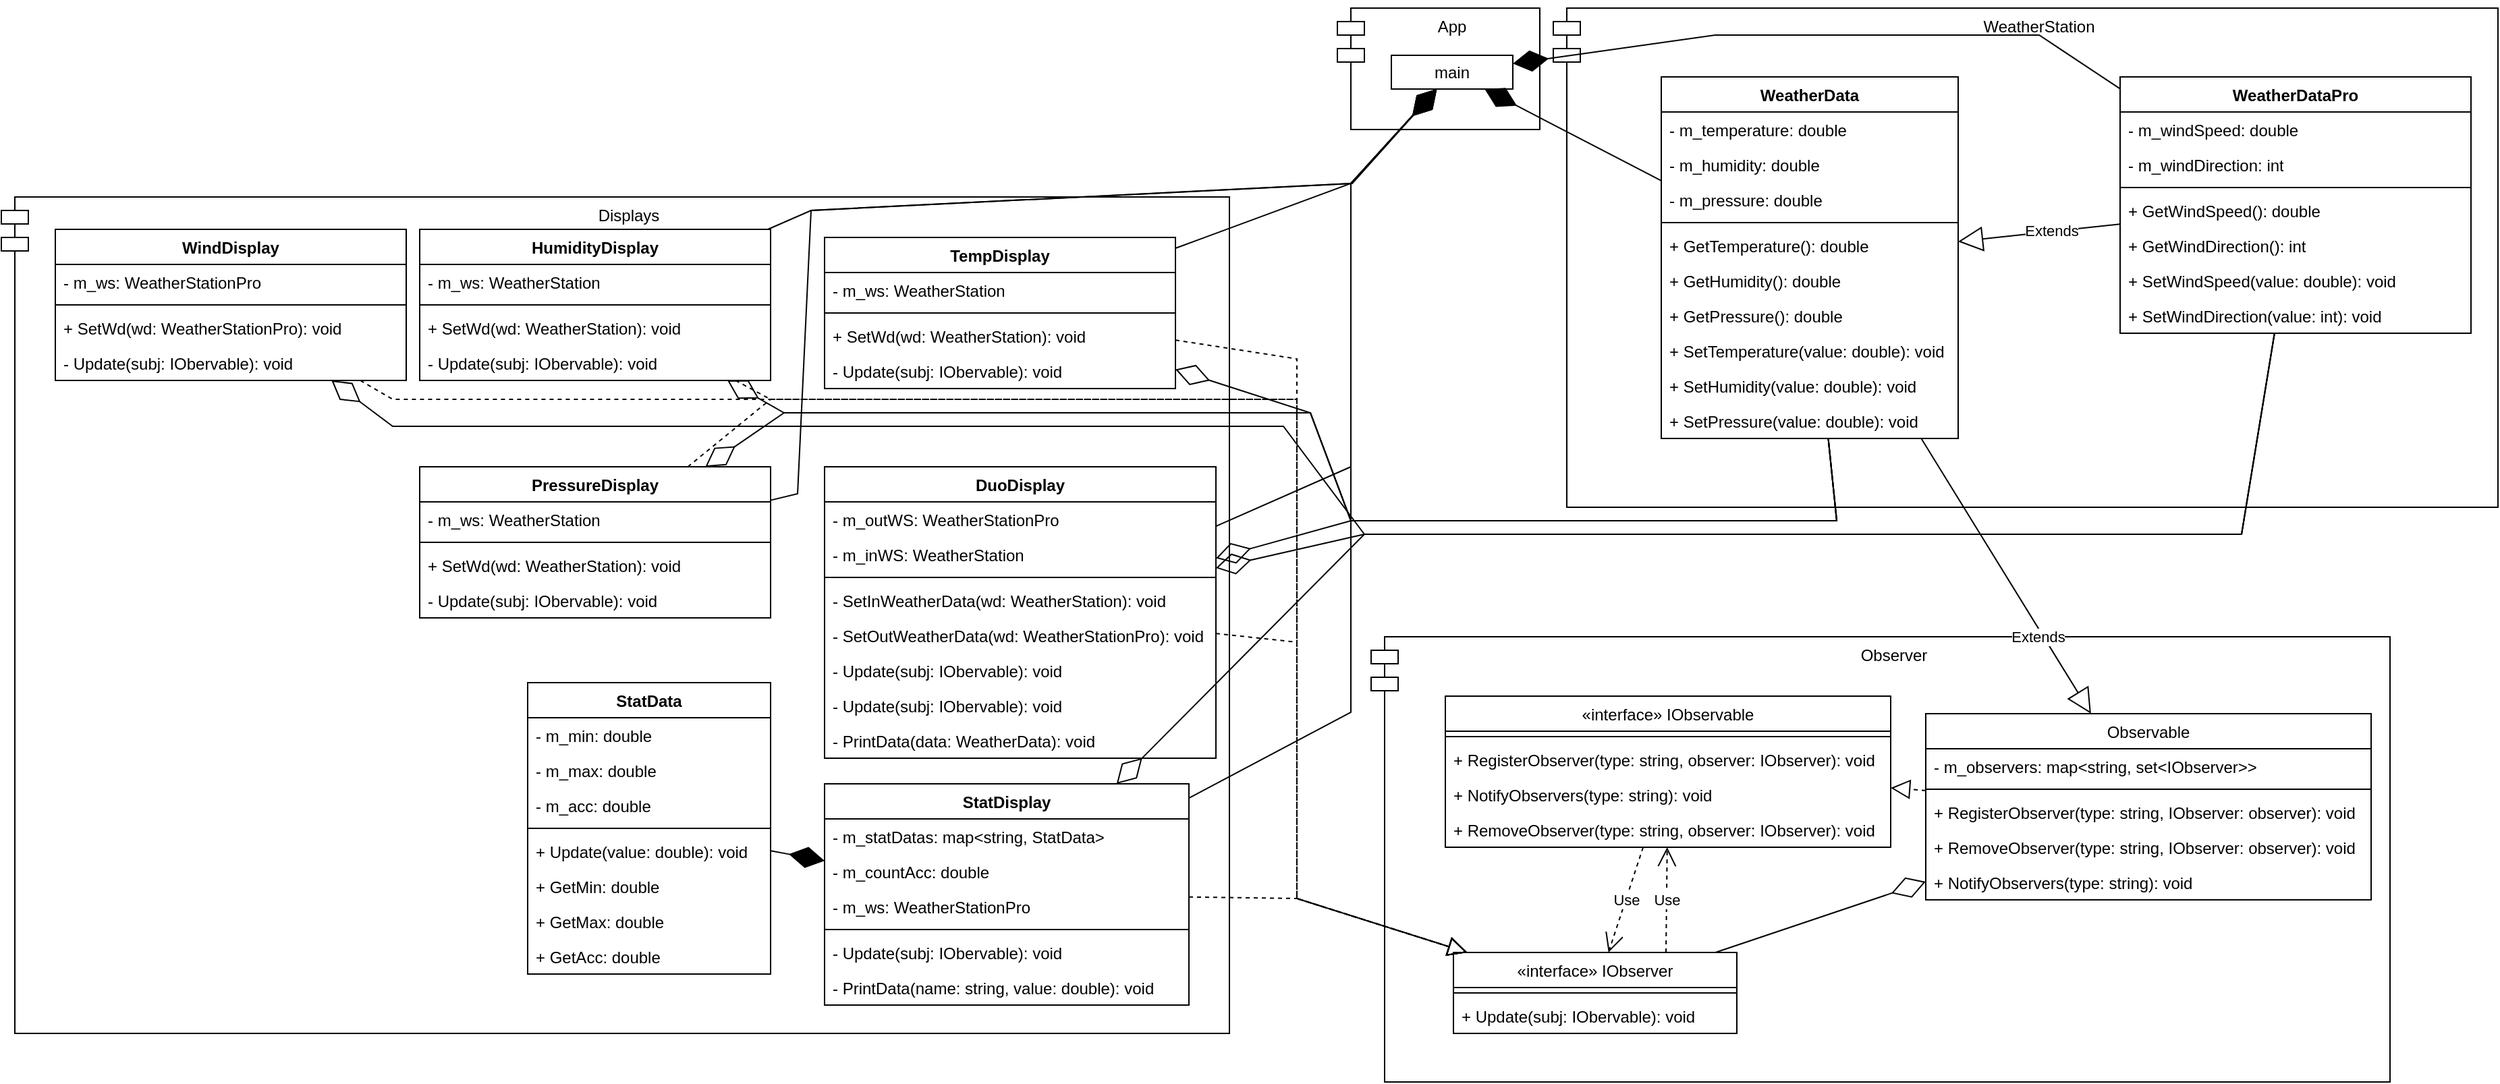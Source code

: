 <mxfile version="24.7.17">
  <diagram name="Страница — 1" id="4deNuANHQ5EADNNbdOS4">
    <mxGraphModel dx="2663" dy="539" grid="1" gridSize="10" guides="1" tooltips="1" connect="1" arrows="1" fold="1" page="1" pageScale="1" pageWidth="827" pageHeight="1169" math="0" shadow="0">
      <root>
        <mxCell id="0" />
        <mxCell id="1" parent="0" />
        <mxCell id="X9zF3I0g8b5chQOHOK3T-1" value="App" style="shape=module;align=left;spacingLeft=20;align=center;verticalAlign=top;whiteSpace=wrap;html=1;" parent="1" vertex="1">
          <mxGeometry x="30" y="10" width="150" height="90" as="geometry" />
        </mxCell>
        <mxCell id="X9zF3I0g8b5chQOHOK3T-2" value="main" style="html=1;whiteSpace=wrap;" parent="1" vertex="1">
          <mxGeometry x="70" y="45" width="90" height="25" as="geometry" />
        </mxCell>
        <mxCell id="X9zF3I0g8b5chQOHOK3T-3" value="WeatherStation" style="shape=module;align=left;spacingLeft=20;align=center;verticalAlign=top;whiteSpace=wrap;html=1;" parent="1" vertex="1">
          <mxGeometry x="190" y="10" width="700" height="370" as="geometry" />
        </mxCell>
        <mxCell id="X9zF3I0g8b5chQOHOK3T-8" value="WeatherData" style="swimlane;fontStyle=1;align=center;verticalAlign=top;childLayout=stackLayout;horizontal=1;startSize=26;horizontalStack=0;resizeParent=1;resizeParentMax=0;resizeLast=0;collapsible=1;marginBottom=0;whiteSpace=wrap;html=1;" parent="1" vertex="1">
          <mxGeometry x="270" y="61" width="220" height="268" as="geometry" />
        </mxCell>
        <mxCell id="X9zF3I0g8b5chQOHOK3T-11" value="- m_temperature: double" style="text;strokeColor=none;fillColor=none;align=left;verticalAlign=top;spacingLeft=4;spacingRight=4;overflow=hidden;rotatable=0;points=[[0,0.5],[1,0.5]];portConstraint=eastwest;whiteSpace=wrap;html=1;" parent="X9zF3I0g8b5chQOHOK3T-8" vertex="1">
          <mxGeometry y="26" width="220" height="26" as="geometry" />
        </mxCell>
        <mxCell id="X9zF3I0g8b5chQOHOK3T-18" value="- m_humidity: double" style="text;strokeColor=none;fillColor=none;align=left;verticalAlign=top;spacingLeft=4;spacingRight=4;overflow=hidden;rotatable=0;points=[[0,0.5],[1,0.5]];portConstraint=eastwest;whiteSpace=wrap;html=1;" parent="X9zF3I0g8b5chQOHOK3T-8" vertex="1">
          <mxGeometry y="52" width="220" height="26" as="geometry" />
        </mxCell>
        <mxCell id="X9zF3I0g8b5chQOHOK3T-17" value="- m_pressure: double" style="text;strokeColor=none;fillColor=none;align=left;verticalAlign=top;spacingLeft=4;spacingRight=4;overflow=hidden;rotatable=0;points=[[0,0.5],[1,0.5]];portConstraint=eastwest;whiteSpace=wrap;html=1;" parent="X9zF3I0g8b5chQOHOK3T-8" vertex="1">
          <mxGeometry y="78" width="220" height="26" as="geometry" />
        </mxCell>
        <mxCell id="X9zF3I0g8b5chQOHOK3T-10" value="" style="line;strokeWidth=1;fillColor=none;align=left;verticalAlign=middle;spacingTop=-1;spacingLeft=3;spacingRight=3;rotatable=0;labelPosition=right;points=[];portConstraint=eastwest;strokeColor=inherit;" parent="X9zF3I0g8b5chQOHOK3T-8" vertex="1">
          <mxGeometry y="104" width="220" height="8" as="geometry" />
        </mxCell>
        <mxCell id="X9zF3I0g8b5chQOHOK3T-9" value="+ GetTemperature(): double" style="text;strokeColor=none;fillColor=none;align=left;verticalAlign=top;spacingLeft=4;spacingRight=4;overflow=hidden;rotatable=0;points=[[0,0.5],[1,0.5]];portConstraint=eastwest;whiteSpace=wrap;html=1;" parent="X9zF3I0g8b5chQOHOK3T-8" vertex="1">
          <mxGeometry y="112" width="220" height="26" as="geometry" />
        </mxCell>
        <mxCell id="X9zF3I0g8b5chQOHOK3T-12" value="+ GetHumidity(): double" style="text;strokeColor=none;fillColor=none;align=left;verticalAlign=top;spacingLeft=4;spacingRight=4;overflow=hidden;rotatable=0;points=[[0,0.5],[1,0.5]];portConstraint=eastwest;whiteSpace=wrap;html=1;" parent="X9zF3I0g8b5chQOHOK3T-8" vertex="1">
          <mxGeometry y="138" width="220" height="26" as="geometry" />
        </mxCell>
        <mxCell id="X9zF3I0g8b5chQOHOK3T-13" value="+ GetPressure(): double" style="text;strokeColor=none;fillColor=none;align=left;verticalAlign=top;spacingLeft=4;spacingRight=4;overflow=hidden;rotatable=0;points=[[0,0.5],[1,0.5]];portConstraint=eastwest;whiteSpace=wrap;html=1;" parent="X9zF3I0g8b5chQOHOK3T-8" vertex="1">
          <mxGeometry y="164" width="220" height="26" as="geometry" />
        </mxCell>
        <mxCell id="GiaRyGLhwe0pv0dSH9QE-2" value="+ SetTemperature(value: double): void" style="text;strokeColor=none;fillColor=none;align=left;verticalAlign=top;spacingLeft=4;spacingRight=4;overflow=hidden;rotatable=0;points=[[0,0.5],[1,0.5]];portConstraint=eastwest;whiteSpace=wrap;html=1;" vertex="1" parent="X9zF3I0g8b5chQOHOK3T-8">
          <mxGeometry y="190" width="220" height="26" as="geometry" />
        </mxCell>
        <mxCell id="GiaRyGLhwe0pv0dSH9QE-3" value="+ SetHumidity(value: double): void" style="text;strokeColor=none;fillColor=none;align=left;verticalAlign=top;spacingLeft=4;spacingRight=4;overflow=hidden;rotatable=0;points=[[0,0.5],[1,0.5]];portConstraint=eastwest;whiteSpace=wrap;html=1;" vertex="1" parent="X9zF3I0g8b5chQOHOK3T-8">
          <mxGeometry y="216" width="220" height="26" as="geometry" />
        </mxCell>
        <mxCell id="GiaRyGLhwe0pv0dSH9QE-1" value="+ SetPressure(value: double): void" style="text;strokeColor=none;fillColor=none;align=left;verticalAlign=top;spacingLeft=4;spacingRight=4;overflow=hidden;rotatable=0;points=[[0,0.5],[1,0.5]];portConstraint=eastwest;whiteSpace=wrap;html=1;" vertex="1" parent="X9zF3I0g8b5chQOHOK3T-8">
          <mxGeometry y="242" width="220" height="26" as="geometry" />
        </mxCell>
        <mxCell id="X9zF3I0g8b5chQOHOK3T-22" value="Observer" style="shape=module;align=left;spacingLeft=20;align=center;verticalAlign=top;whiteSpace=wrap;html=1;" parent="1" vertex="1">
          <mxGeometry x="55" y="476" width="755" height="330" as="geometry" />
        </mxCell>
        <mxCell id="X9zF3I0g8b5chQOHOK3T-24" value="&lt;span style=&quot;font-weight: 400;&quot;&gt;«interface» IObserver&lt;/span&gt;" style="swimlane;fontStyle=1;align=center;verticalAlign=top;childLayout=stackLayout;horizontal=1;startSize=26;horizontalStack=0;resizeParent=1;resizeParentMax=0;resizeLast=0;collapsible=1;marginBottom=0;whiteSpace=wrap;html=1;" parent="1" vertex="1">
          <mxGeometry x="116" y="710" width="210" height="60" as="geometry" />
        </mxCell>
        <mxCell id="X9zF3I0g8b5chQOHOK3T-26" value="" style="line;strokeWidth=1;fillColor=none;align=left;verticalAlign=middle;spacingTop=-1;spacingLeft=3;spacingRight=3;rotatable=0;labelPosition=right;points=[];portConstraint=eastwest;strokeColor=inherit;" parent="X9zF3I0g8b5chQOHOK3T-24" vertex="1">
          <mxGeometry y="26" width="210" height="8" as="geometry" />
        </mxCell>
        <mxCell id="X9zF3I0g8b5chQOHOK3T-27" value="+ Update(subj: IObervable): void" style="text;strokeColor=none;fillColor=none;align=left;verticalAlign=top;spacingLeft=4;spacingRight=4;overflow=hidden;rotatable=0;points=[[0,0.5],[1,0.5]];portConstraint=eastwest;whiteSpace=wrap;html=1;" parent="X9zF3I0g8b5chQOHOK3T-24" vertex="1">
          <mxGeometry y="34" width="210" height="26" as="geometry" />
        </mxCell>
        <mxCell id="X9zF3I0g8b5chQOHOK3T-30" value="&lt;span style=&quot;font-weight: 400;&quot;&gt;«interface» IObservable&lt;/span&gt;" style="swimlane;fontStyle=1;align=center;verticalAlign=top;childLayout=stackLayout;horizontal=1;startSize=26;horizontalStack=0;resizeParent=1;resizeParentMax=0;resizeLast=0;collapsible=1;marginBottom=0;whiteSpace=wrap;html=1;" parent="1" vertex="1">
          <mxGeometry x="110" y="520" width="330" height="112" as="geometry" />
        </mxCell>
        <mxCell id="X9zF3I0g8b5chQOHOK3T-31" value="" style="line;strokeWidth=1;fillColor=none;align=left;verticalAlign=middle;spacingTop=-1;spacingLeft=3;spacingRight=3;rotatable=0;labelPosition=right;points=[];portConstraint=eastwest;strokeColor=inherit;" parent="X9zF3I0g8b5chQOHOK3T-30" vertex="1">
          <mxGeometry y="26" width="330" height="8" as="geometry" />
        </mxCell>
        <mxCell id="X9zF3I0g8b5chQOHOK3T-32" value="+ RegisterObserver(type: string, observer: IObserver): void" style="text;strokeColor=none;fillColor=none;align=left;verticalAlign=top;spacingLeft=4;spacingRight=4;overflow=hidden;rotatable=0;points=[[0,0.5],[1,0.5]];portConstraint=eastwest;whiteSpace=wrap;html=1;" parent="X9zF3I0g8b5chQOHOK3T-30" vertex="1">
          <mxGeometry y="34" width="330" height="26" as="geometry" />
        </mxCell>
        <mxCell id="X9zF3I0g8b5chQOHOK3T-34" value="+ NotifyObservers(type: string): void" style="text;strokeColor=none;fillColor=none;align=left;verticalAlign=top;spacingLeft=4;spacingRight=4;overflow=hidden;rotatable=0;points=[[0,0.5],[1,0.5]];portConstraint=eastwest;whiteSpace=wrap;html=1;" parent="X9zF3I0g8b5chQOHOK3T-30" vertex="1">
          <mxGeometry y="60" width="330" height="26" as="geometry" />
        </mxCell>
        <mxCell id="X9zF3I0g8b5chQOHOK3T-33" value="+ RemoveObserver(type: string, observer: IObserver): void" style="text;strokeColor=none;fillColor=none;align=left;verticalAlign=top;spacingLeft=4;spacingRight=4;overflow=hidden;rotatable=0;points=[[0,0.5],[1,0.5]];portConstraint=eastwest;whiteSpace=wrap;html=1;" parent="X9zF3I0g8b5chQOHOK3T-30" vertex="1">
          <mxGeometry y="86" width="330" height="26" as="geometry" />
        </mxCell>
        <mxCell id="X9zF3I0g8b5chQOHOK3T-35" value="Use" style="endArrow=open;endSize=12;dashed=1;html=1;rounded=0;" parent="1" source="X9zF3I0g8b5chQOHOK3T-30" target="X9zF3I0g8b5chQOHOK3T-24" edge="1">
          <mxGeometry width="160" relative="1" as="geometry">
            <mxPoint x="270" y="600" as="sourcePoint" />
            <mxPoint x="430" y="600" as="targetPoint" />
          </mxGeometry>
        </mxCell>
        <mxCell id="X9zF3I0g8b5chQOHOK3T-36" value="&lt;span style=&quot;font-weight: normal;&quot;&gt;Observable&lt;/span&gt;" style="swimlane;fontStyle=1;align=center;verticalAlign=top;childLayout=stackLayout;horizontal=1;startSize=26;horizontalStack=0;resizeParent=1;resizeParentMax=0;resizeLast=0;collapsible=1;marginBottom=0;whiteSpace=wrap;html=1;" parent="1" vertex="1">
          <mxGeometry x="466" y="533" width="330" height="138" as="geometry" />
        </mxCell>
        <mxCell id="X9zF3I0g8b5chQOHOK3T-37" value="- m_observers: map&amp;lt;string, set&amp;lt;IObserver&amp;gt;&amp;gt;" style="text;strokeColor=none;fillColor=none;align=left;verticalAlign=top;spacingLeft=4;spacingRight=4;overflow=hidden;rotatable=0;points=[[0,0.5],[1,0.5]];portConstraint=eastwest;whiteSpace=wrap;html=1;" parent="X9zF3I0g8b5chQOHOK3T-36" vertex="1">
          <mxGeometry y="26" width="330" height="26" as="geometry" />
        </mxCell>
        <mxCell id="X9zF3I0g8b5chQOHOK3T-38" value="" style="line;strokeWidth=1;fillColor=none;align=left;verticalAlign=middle;spacingTop=-1;spacingLeft=3;spacingRight=3;rotatable=0;labelPosition=right;points=[];portConstraint=eastwest;strokeColor=inherit;" parent="X9zF3I0g8b5chQOHOK3T-36" vertex="1">
          <mxGeometry y="52" width="330" height="8" as="geometry" />
        </mxCell>
        <mxCell id="X9zF3I0g8b5chQOHOK3T-46" value="+ RegisterObserver(type: string,&amp;nbsp;IObserver: observer): void" style="text;strokeColor=none;fillColor=none;align=left;verticalAlign=top;spacingLeft=4;spacingRight=4;overflow=hidden;rotatable=0;points=[[0,0.5],[1,0.5]];portConstraint=eastwest;whiteSpace=wrap;html=1;" parent="X9zF3I0g8b5chQOHOK3T-36" vertex="1">
          <mxGeometry y="60" width="330" height="26" as="geometry" />
        </mxCell>
        <mxCell id="X9zF3I0g8b5chQOHOK3T-48" value="+ RemoveObserver(type: string,&amp;nbsp;IObserver: observer): void" style="text;strokeColor=none;fillColor=none;align=left;verticalAlign=top;spacingLeft=4;spacingRight=4;overflow=hidden;rotatable=0;points=[[0,0.5],[1,0.5]];portConstraint=eastwest;whiteSpace=wrap;html=1;" parent="X9zF3I0g8b5chQOHOK3T-36" vertex="1">
          <mxGeometry y="86" width="330" height="26" as="geometry" />
        </mxCell>
        <mxCell id="X9zF3I0g8b5chQOHOK3T-47" value="+ NotifyObservers(type: string): void" style="text;strokeColor=none;fillColor=none;align=left;verticalAlign=top;spacingLeft=4;spacingRight=4;overflow=hidden;rotatable=0;points=[[0,0.5],[1,0.5]];portConstraint=eastwest;whiteSpace=wrap;html=1;" parent="X9zF3I0g8b5chQOHOK3T-36" vertex="1">
          <mxGeometry y="112" width="330" height="26" as="geometry" />
        </mxCell>
        <mxCell id="X9zF3I0g8b5chQOHOK3T-40" value="" style="endArrow=block;dashed=1;endFill=0;endSize=12;html=1;rounded=0;" parent="1" source="X9zF3I0g8b5chQOHOK3T-36" target="X9zF3I0g8b5chQOHOK3T-30" edge="1">
          <mxGeometry width="160" relative="1" as="geometry">
            <mxPoint x="360" y="570" as="sourcePoint" />
            <mxPoint x="520" y="570" as="targetPoint" />
          </mxGeometry>
        </mxCell>
        <mxCell id="X9zF3I0g8b5chQOHOK3T-41" value="" style="endArrow=diamondThin;endFill=0;endSize=24;html=1;rounded=0;" parent="1" source="X9zF3I0g8b5chQOHOK3T-24" target="X9zF3I0g8b5chQOHOK3T-36" edge="1">
          <mxGeometry width="160" relative="1" as="geometry">
            <mxPoint x="300" y="580" as="sourcePoint" />
            <mxPoint x="460" y="580" as="targetPoint" />
          </mxGeometry>
        </mxCell>
        <mxCell id="X9zF3I0g8b5chQOHOK3T-50" value="Extends" style="endArrow=block;endSize=16;endFill=0;html=1;rounded=0;" parent="1" source="X9zF3I0g8b5chQOHOK3T-8" target="X9zF3I0g8b5chQOHOK3T-36" edge="1">
          <mxGeometry x="0.424" y="-4" width="160" relative="1" as="geometry">
            <mxPoint x="450" y="380" as="sourcePoint" />
            <mxPoint x="610" y="380" as="targetPoint" />
            <mxPoint as="offset" />
          </mxGeometry>
        </mxCell>
        <mxCell id="X9zF3I0g8b5chQOHOK3T-51" value="" style="endArrow=diamondThin;endFill=1;endSize=24;html=1;rounded=0;" parent="1" source="X9zF3I0g8b5chQOHOK3T-8" target="X9zF3I0g8b5chQOHOK3T-2" edge="1">
          <mxGeometry width="160" relative="1" as="geometry">
            <mxPoint x="330" y="260" as="sourcePoint" />
            <mxPoint x="490" y="260" as="targetPoint" />
            <Array as="points" />
          </mxGeometry>
        </mxCell>
        <mxCell id="X9zF3I0g8b5chQOHOK3T-52" value="Displays" style="shape=module;align=left;spacingLeft=20;align=center;verticalAlign=top;whiteSpace=wrap;html=1;" parent="1" vertex="1">
          <mxGeometry x="-960" y="150" width="910" height="620" as="geometry" />
        </mxCell>
        <mxCell id="jy5OdVflBe2gnvI7Ln2x-2" value="DuoDisplay" style="swimlane;fontStyle=1;align=center;verticalAlign=top;childLayout=stackLayout;horizontal=1;startSize=26;horizontalStack=0;resizeParent=1;resizeParentMax=0;resizeLast=0;collapsible=1;marginBottom=0;whiteSpace=wrap;html=1;" parent="1" vertex="1">
          <mxGeometry x="-350" y="350" width="290" height="216" as="geometry" />
        </mxCell>
        <mxCell id="jy5OdVflBe2gnvI7Ln2x-3" value="- m_outWS: WeatherStationPro" style="text;strokeColor=none;fillColor=none;align=left;verticalAlign=top;spacingLeft=4;spacingRight=4;overflow=hidden;rotatable=0;points=[[0,0.5],[1,0.5]];portConstraint=eastwest;whiteSpace=wrap;html=1;" parent="jy5OdVflBe2gnvI7Ln2x-2" vertex="1">
          <mxGeometry y="26" width="290" height="26" as="geometry" />
        </mxCell>
        <mxCell id="jy5OdVflBe2gnvI7Ln2x-7" value="- m_inWS: WeatherStation" style="text;strokeColor=none;fillColor=none;align=left;verticalAlign=top;spacingLeft=4;spacingRight=4;overflow=hidden;rotatable=0;points=[[0,0.5],[1,0.5]];portConstraint=eastwest;whiteSpace=wrap;html=1;" parent="jy5OdVflBe2gnvI7Ln2x-2" vertex="1">
          <mxGeometry y="52" width="290" height="26" as="geometry" />
        </mxCell>
        <mxCell id="jy5OdVflBe2gnvI7Ln2x-4" value="" style="line;strokeWidth=1;fillColor=none;align=left;verticalAlign=middle;spacingTop=-1;spacingLeft=3;spacingRight=3;rotatable=0;labelPosition=right;points=[];portConstraint=eastwest;strokeColor=inherit;" parent="jy5OdVflBe2gnvI7Ln2x-2" vertex="1">
          <mxGeometry y="78" width="290" height="8" as="geometry" />
        </mxCell>
        <mxCell id="GiaRyGLhwe0pv0dSH9QE-6" value="- SetInWeatherData(wd: WeatherStation): void" style="text;strokeColor=none;fillColor=none;align=left;verticalAlign=top;spacingLeft=4;spacingRight=4;overflow=hidden;rotatable=0;points=[[0,0.5],[1,0.5]];portConstraint=eastwest;whiteSpace=wrap;html=1;" vertex="1" parent="jy5OdVflBe2gnvI7Ln2x-2">
          <mxGeometry y="86" width="290" height="26" as="geometry" />
        </mxCell>
        <mxCell id="GiaRyGLhwe0pv0dSH9QE-8" value="- SetOutWeatherData(wd: WeatherStationPro): void" style="text;strokeColor=none;fillColor=none;align=left;verticalAlign=top;spacingLeft=4;spacingRight=4;overflow=hidden;rotatable=0;points=[[0,0.5],[1,0.5]];portConstraint=eastwest;whiteSpace=wrap;html=1;" vertex="1" parent="jy5OdVflBe2gnvI7Ln2x-2">
          <mxGeometry y="112" width="290" height="26" as="geometry" />
        </mxCell>
        <mxCell id="GiaRyGLhwe0pv0dSH9QE-7" value="- Update(subj: IObervable): void" style="text;strokeColor=none;fillColor=none;align=left;verticalAlign=top;spacingLeft=4;spacingRight=4;overflow=hidden;rotatable=0;points=[[0,0.5],[1,0.5]];portConstraint=eastwest;whiteSpace=wrap;html=1;" vertex="1" parent="jy5OdVflBe2gnvI7Ln2x-2">
          <mxGeometry y="138" width="290" height="26" as="geometry" />
        </mxCell>
        <mxCell id="jy5OdVflBe2gnvI7Ln2x-5" value="- Update(subj: IObervable): void" style="text;strokeColor=none;fillColor=none;align=left;verticalAlign=top;spacingLeft=4;spacingRight=4;overflow=hidden;rotatable=0;points=[[0,0.5],[1,0.5]];portConstraint=eastwest;whiteSpace=wrap;html=1;" parent="jy5OdVflBe2gnvI7Ln2x-2" vertex="1">
          <mxGeometry y="164" width="290" height="26" as="geometry" />
        </mxCell>
        <mxCell id="jy5OdVflBe2gnvI7Ln2x-11" value="- PrintData(data: WeatherData): void" style="text;strokeColor=none;fillColor=none;align=left;verticalAlign=top;spacingLeft=4;spacingRight=4;overflow=hidden;rotatable=0;points=[[0,0.5],[1,0.5]];portConstraint=eastwest;whiteSpace=wrap;html=1;" parent="jy5OdVflBe2gnvI7Ln2x-2" vertex="1">
          <mxGeometry y="190" width="290" height="26" as="geometry" />
        </mxCell>
        <mxCell id="jy5OdVflBe2gnvI7Ln2x-6" value="" style="endArrow=block;dashed=1;endFill=0;endSize=12;html=1;rounded=0;" parent="1" source="jy5OdVflBe2gnvI7Ln2x-2" target="X9zF3I0g8b5chQOHOK3T-24" edge="1">
          <mxGeometry width="160" relative="1" as="geometry">
            <mxPoint x="-10" y="530" as="sourcePoint" />
            <mxPoint x="150" y="530" as="targetPoint" />
            <Array as="points">
              <mxPoint y="480" />
              <mxPoint y="670" />
            </Array>
          </mxGeometry>
        </mxCell>
        <mxCell id="jy5OdVflBe2gnvI7Ln2x-8" value="" style="endArrow=diamondThin;endFill=0;endSize=24;html=1;rounded=0;" parent="1" source="X9zF3I0g8b5chQOHOK3T-8" target="jy5OdVflBe2gnvI7Ln2x-2" edge="1">
          <mxGeometry width="160" relative="1" as="geometry">
            <mxPoint x="130" y="340" as="sourcePoint" />
            <mxPoint x="290" y="340" as="targetPoint" />
            <Array as="points">
              <mxPoint x="400" y="390" />
              <mxPoint x="40" y="390" />
            </Array>
          </mxGeometry>
        </mxCell>
        <mxCell id="jy5OdVflBe2gnvI7Ln2x-10" value="" style="endArrow=diamondThin;endFill=1;endSize=24;html=1;rounded=0;" parent="1" source="jy5OdVflBe2gnvI7Ln2x-2" target="X9zF3I0g8b5chQOHOK3T-2" edge="1">
          <mxGeometry width="160" relative="1" as="geometry">
            <mxPoint x="200" y="270" as="sourcePoint" />
            <mxPoint x="360" y="270" as="targetPoint" />
            <Array as="points">
              <mxPoint x="40" y="350" />
              <mxPoint x="40" y="140" />
            </Array>
          </mxGeometry>
        </mxCell>
        <mxCell id="sj0c-3lDdfk8E5ISv7-K-1" value="Use" style="endArrow=open;endSize=12;dashed=1;html=1;rounded=0;exitX=0.75;exitY=0;exitDx=0;exitDy=0;" parent="1" source="X9zF3I0g8b5chQOHOK3T-24" target="X9zF3I0g8b5chQOHOK3T-30" edge="1">
          <mxGeometry width="160" relative="1" as="geometry">
            <mxPoint x="320" y="510" as="sourcePoint" />
            <mxPoint x="480" y="510" as="targetPoint" />
          </mxGeometry>
        </mxCell>
        <mxCell id="QqCwkjAcs5MWriy0Zw_p-1" value="TempDisplay" style="swimlane;fontStyle=1;align=center;verticalAlign=top;childLayout=stackLayout;horizontal=1;startSize=26;horizontalStack=0;resizeParent=1;resizeParentMax=0;resizeLast=0;collapsible=1;marginBottom=0;whiteSpace=wrap;html=1;" parent="1" vertex="1">
          <mxGeometry x="-350" y="180" width="260" height="112" as="geometry" />
        </mxCell>
        <mxCell id="g-EibEhJeNvSMXJYBc18-1" value="- m_ws: WeatherStation" style="text;strokeColor=none;fillColor=none;align=left;verticalAlign=top;spacingLeft=4;spacingRight=4;overflow=hidden;rotatable=0;points=[[0,0.5],[1,0.5]];portConstraint=eastwest;whiteSpace=wrap;html=1;" parent="QqCwkjAcs5MWriy0Zw_p-1" vertex="1">
          <mxGeometry y="26" width="260" height="26" as="geometry" />
        </mxCell>
        <mxCell id="QqCwkjAcs5MWriy0Zw_p-2" value="" style="line;strokeWidth=1;fillColor=none;align=left;verticalAlign=middle;spacingTop=-1;spacingLeft=3;spacingRight=3;rotatable=0;labelPosition=right;points=[];portConstraint=eastwest;strokeColor=inherit;" parent="QqCwkjAcs5MWriy0Zw_p-1" vertex="1">
          <mxGeometry y="52" width="260" height="8" as="geometry" />
        </mxCell>
        <mxCell id="GiaRyGLhwe0pv0dSH9QE-9" value="+ SetWd(wd: WeatherStation): void" style="text;strokeColor=none;fillColor=none;align=left;verticalAlign=top;spacingLeft=4;spacingRight=4;overflow=hidden;rotatable=0;points=[[0,0.5],[1,0.5]];portConstraint=eastwest;whiteSpace=wrap;html=1;" vertex="1" parent="QqCwkjAcs5MWriy0Zw_p-1">
          <mxGeometry y="60" width="260" height="26" as="geometry" />
        </mxCell>
        <mxCell id="QqCwkjAcs5MWriy0Zw_p-3" value="- Update(subj: IObervable): void" style="text;strokeColor=none;fillColor=none;align=left;verticalAlign=top;spacingLeft=4;spacingRight=4;overflow=hidden;rotatable=0;points=[[0,0.5],[1,0.5]];portConstraint=eastwest;whiteSpace=wrap;html=1;" parent="QqCwkjAcs5MWriy0Zw_p-1" vertex="1">
          <mxGeometry y="86" width="260" height="26" as="geometry" />
        </mxCell>
        <mxCell id="QqCwkjAcs5MWriy0Zw_p-4" value="StatDisplay" style="swimlane;fontStyle=1;align=center;verticalAlign=top;childLayout=stackLayout;horizontal=1;startSize=26;horizontalStack=0;resizeParent=1;resizeParentMax=0;resizeLast=0;collapsible=1;marginBottom=0;whiteSpace=wrap;html=1;" parent="1" vertex="1">
          <mxGeometry x="-350" y="585" width="270" height="164" as="geometry" />
        </mxCell>
        <mxCell id="QqCwkjAcs5MWriy0Zw_p-7" value="- m_statDatas: map&amp;lt;string, StatData&amp;gt;" style="text;strokeColor=none;fillColor=none;align=left;verticalAlign=top;spacingLeft=4;spacingRight=4;overflow=hidden;rotatable=0;points=[[0,0.5],[1,0.5]];portConstraint=eastwest;whiteSpace=wrap;html=1;" parent="QqCwkjAcs5MWriy0Zw_p-4" vertex="1">
          <mxGeometry y="26" width="270" height="26" as="geometry" />
        </mxCell>
        <mxCell id="QqCwkjAcs5MWriy0Zw_p-14" value="- m_countAcc: double" style="text;strokeColor=none;fillColor=none;align=left;verticalAlign=top;spacingLeft=4;spacingRight=4;overflow=hidden;rotatable=0;points=[[0,0.5],[1,0.5]];portConstraint=eastwest;whiteSpace=wrap;html=1;" parent="QqCwkjAcs5MWriy0Zw_p-4" vertex="1">
          <mxGeometry y="52" width="270" height="26" as="geometry" />
        </mxCell>
        <mxCell id="g-EibEhJeNvSMXJYBc18-44" value="- m_ws: WeatherStationPro" style="text;strokeColor=none;fillColor=none;align=left;verticalAlign=top;spacingLeft=4;spacingRight=4;overflow=hidden;rotatable=0;points=[[0,0.5],[1,0.5]];portConstraint=eastwest;whiteSpace=wrap;html=1;" parent="QqCwkjAcs5MWriy0Zw_p-4" vertex="1">
          <mxGeometry y="78" width="270" height="26" as="geometry" />
        </mxCell>
        <mxCell id="QqCwkjAcs5MWriy0Zw_p-15" value="" style="line;strokeWidth=1;fillColor=none;align=left;verticalAlign=middle;spacingTop=-1;spacingLeft=3;spacingRight=3;rotatable=0;labelPosition=right;points=[];portConstraint=eastwest;strokeColor=inherit;" parent="QqCwkjAcs5MWriy0Zw_p-4" vertex="1">
          <mxGeometry y="104" width="270" height="8" as="geometry" />
        </mxCell>
        <mxCell id="g-EibEhJeNvSMXJYBc18-2" value="- Update(subj: IObervable): void" style="text;strokeColor=none;fillColor=none;align=left;verticalAlign=top;spacingLeft=4;spacingRight=4;overflow=hidden;rotatable=0;points=[[0,0.5],[1,0.5]];portConstraint=eastwest;whiteSpace=wrap;html=1;" parent="QqCwkjAcs5MWriy0Zw_p-4" vertex="1">
          <mxGeometry y="112" width="270" height="26" as="geometry" />
        </mxCell>
        <mxCell id="QqCwkjAcs5MWriy0Zw_p-18" value="- PrintData(name: string, value: double): void" style="text;strokeColor=none;fillColor=none;align=left;verticalAlign=top;spacingLeft=4;spacingRight=4;overflow=hidden;rotatable=0;points=[[0,0.5],[1,0.5]];portConstraint=eastwest;whiteSpace=wrap;html=1;" parent="QqCwkjAcs5MWriy0Zw_p-4" vertex="1">
          <mxGeometry y="138" width="270" height="26" as="geometry" />
        </mxCell>
        <mxCell id="QqCwkjAcs5MWriy0Zw_p-21" value="StatData" style="swimlane;fontStyle=1;align=center;verticalAlign=top;childLayout=stackLayout;horizontal=1;startSize=26;horizontalStack=0;resizeParent=1;resizeParentMax=0;resizeLast=0;collapsible=1;marginBottom=0;whiteSpace=wrap;html=1;" parent="1" vertex="1">
          <mxGeometry x="-570" y="510" width="180" height="216" as="geometry" />
        </mxCell>
        <mxCell id="QqCwkjAcs5MWriy0Zw_p-22" value="- m_min: double" style="text;strokeColor=none;fillColor=none;align=left;verticalAlign=top;spacingLeft=4;spacingRight=4;overflow=hidden;rotatable=0;points=[[0,0.5],[1,0.5]];portConstraint=eastwest;whiteSpace=wrap;html=1;" parent="QqCwkjAcs5MWriy0Zw_p-21" vertex="1">
          <mxGeometry y="26" width="180" height="26" as="geometry" />
        </mxCell>
        <mxCell id="QqCwkjAcs5MWriy0Zw_p-25" value="- m_max: double" style="text;strokeColor=none;fillColor=none;align=left;verticalAlign=top;spacingLeft=4;spacingRight=4;overflow=hidden;rotatable=0;points=[[0,0.5],[1,0.5]];portConstraint=eastwest;whiteSpace=wrap;html=1;" parent="QqCwkjAcs5MWriy0Zw_p-21" vertex="1">
          <mxGeometry y="52" width="180" height="26" as="geometry" />
        </mxCell>
        <mxCell id="QqCwkjAcs5MWriy0Zw_p-26" value="- m_acc: double" style="text;strokeColor=none;fillColor=none;align=left;verticalAlign=top;spacingLeft=4;spacingRight=4;overflow=hidden;rotatable=0;points=[[0,0.5],[1,0.5]];portConstraint=eastwest;whiteSpace=wrap;html=1;" parent="QqCwkjAcs5MWriy0Zw_p-21" vertex="1">
          <mxGeometry y="78" width="180" height="26" as="geometry" />
        </mxCell>
        <mxCell id="QqCwkjAcs5MWriy0Zw_p-23" value="" style="line;strokeWidth=1;fillColor=none;align=left;verticalAlign=middle;spacingTop=-1;spacingLeft=3;spacingRight=3;rotatable=0;labelPosition=right;points=[];portConstraint=eastwest;strokeColor=inherit;" parent="QqCwkjAcs5MWriy0Zw_p-21" vertex="1">
          <mxGeometry y="104" width="180" height="8" as="geometry" />
        </mxCell>
        <mxCell id="QqCwkjAcs5MWriy0Zw_p-24" value="+ Update(value: double): void" style="text;strokeColor=none;fillColor=none;align=left;verticalAlign=top;spacingLeft=4;spacingRight=4;overflow=hidden;rotatable=0;points=[[0,0.5],[1,0.5]];portConstraint=eastwest;whiteSpace=wrap;html=1;" parent="QqCwkjAcs5MWriy0Zw_p-21" vertex="1">
          <mxGeometry y="112" width="180" height="26" as="geometry" />
        </mxCell>
        <mxCell id="QqCwkjAcs5MWriy0Zw_p-27" value="+ GetMin: double" style="text;strokeColor=none;fillColor=none;align=left;verticalAlign=top;spacingLeft=4;spacingRight=4;overflow=hidden;rotatable=0;points=[[0,0.5],[1,0.5]];portConstraint=eastwest;whiteSpace=wrap;html=1;" parent="QqCwkjAcs5MWriy0Zw_p-21" vertex="1">
          <mxGeometry y="138" width="180" height="26" as="geometry" />
        </mxCell>
        <mxCell id="QqCwkjAcs5MWriy0Zw_p-28" value="+ GetMax: double" style="text;strokeColor=none;fillColor=none;align=left;verticalAlign=top;spacingLeft=4;spacingRight=4;overflow=hidden;rotatable=0;points=[[0,0.5],[1,0.5]];portConstraint=eastwest;whiteSpace=wrap;html=1;" parent="QqCwkjAcs5MWriy0Zw_p-21" vertex="1">
          <mxGeometry y="164" width="180" height="26" as="geometry" />
        </mxCell>
        <mxCell id="QqCwkjAcs5MWriy0Zw_p-29" value="+ GetAcc: double" style="text;strokeColor=none;fillColor=none;align=left;verticalAlign=top;spacingLeft=4;spacingRight=4;overflow=hidden;rotatable=0;points=[[0,0.5],[1,0.5]];portConstraint=eastwest;whiteSpace=wrap;html=1;" parent="QqCwkjAcs5MWriy0Zw_p-21" vertex="1">
          <mxGeometry y="190" width="180" height="26" as="geometry" />
        </mxCell>
        <mxCell id="QqCwkjAcs5MWriy0Zw_p-30" value="" style="endArrow=diamondThin;endFill=1;endSize=24;html=1;rounded=0;" parent="1" source="QqCwkjAcs5MWriy0Zw_p-21" target="QqCwkjAcs5MWriy0Zw_p-4" edge="1">
          <mxGeometry width="160" relative="1" as="geometry">
            <mxPoint x="-250" y="640" as="sourcePoint" />
            <mxPoint x="-90" y="640" as="targetPoint" />
          </mxGeometry>
        </mxCell>
        <mxCell id="QqCwkjAcs5MWriy0Zw_p-32" value="" style="endArrow=block;dashed=1;endFill=0;endSize=12;html=1;rounded=0;" parent="1" source="QqCwkjAcs5MWriy0Zw_p-4" target="X9zF3I0g8b5chQOHOK3T-24" edge="1">
          <mxGeometry width="160" relative="1" as="geometry">
            <mxPoint x="-78" y="508" as="sourcePoint" />
            <mxPoint x="164" y="650" as="targetPoint" />
            <Array as="points">
              <mxPoint y="670" />
            </Array>
          </mxGeometry>
        </mxCell>
        <mxCell id="QqCwkjAcs5MWriy0Zw_p-33" value="" style="endArrow=block;dashed=1;endFill=0;endSize=12;html=1;rounded=0;" parent="1" source="QqCwkjAcs5MWriy0Zw_p-1" target="X9zF3I0g8b5chQOHOK3T-24" edge="1">
          <mxGeometry width="160" relative="1" as="geometry">
            <mxPoint x="-60" y="626" as="sourcePoint" />
            <mxPoint x="110" y="659" as="targetPoint" />
            <Array as="points">
              <mxPoint y="270" />
              <mxPoint y="670" />
            </Array>
          </mxGeometry>
        </mxCell>
        <mxCell id="QqCwkjAcs5MWriy0Zw_p-35" value="" style="endArrow=diamondThin;endFill=1;endSize=24;html=1;rounded=0;" parent="1" source="QqCwkjAcs5MWriy0Zw_p-4" target="X9zF3I0g8b5chQOHOK3T-2" edge="1">
          <mxGeometry width="160" relative="1" as="geometry">
            <mxPoint x="-60" y="367" as="sourcePoint" />
            <mxPoint x="121" y="80" as="targetPoint" />
            <Array as="points">
              <mxPoint x="40" y="532" />
              <mxPoint x="40" y="140" />
            </Array>
          </mxGeometry>
        </mxCell>
        <mxCell id="QqCwkjAcs5MWriy0Zw_p-36" value="" style="endArrow=diamondThin;endFill=1;endSize=24;html=1;rounded=0;" parent="1" source="QqCwkjAcs5MWriy0Zw_p-1" target="X9zF3I0g8b5chQOHOK3T-2" edge="1">
          <mxGeometry width="160" relative="1" as="geometry">
            <mxPoint x="-50" y="377" as="sourcePoint" />
            <mxPoint x="131" y="90" as="targetPoint" />
            <Array as="points">
              <mxPoint x="40" y="140" />
            </Array>
          </mxGeometry>
        </mxCell>
        <mxCell id="QqCwkjAcs5MWriy0Zw_p-37" value="" style="endArrow=diamondThin;endFill=0;endSize=24;html=1;rounded=0;" parent="1" source="QqCwkjAcs5MWriy0Zw_p-39" target="QqCwkjAcs5MWriy0Zw_p-4" edge="1">
          <mxGeometry width="160" relative="1" as="geometry">
            <mxPoint x="570" y="346" as="sourcePoint" />
            <mxPoint x="-60" y="381" as="targetPoint" />
            <Array as="points">
              <mxPoint x="700" y="400" />
              <mxPoint x="50" y="400" />
            </Array>
          </mxGeometry>
        </mxCell>
        <mxCell id="QqCwkjAcs5MWriy0Zw_p-38" value="" style="endArrow=diamondThin;endFill=0;endSize=24;html=1;rounded=0;" parent="1" source="X9zF3I0g8b5chQOHOK3T-8" target="QqCwkjAcs5MWriy0Zw_p-1" edge="1">
          <mxGeometry width="160" relative="1" as="geometry">
            <mxPoint x="580" y="356" as="sourcePoint" />
            <mxPoint x="-50" y="391" as="targetPoint" />
            <Array as="points">
              <mxPoint x="400" y="390" />
              <mxPoint x="40" y="390" />
              <mxPoint x="10" y="310" />
            </Array>
          </mxGeometry>
        </mxCell>
        <mxCell id="QqCwkjAcs5MWriy0Zw_p-39" value="WeatherDataPro" style="swimlane;fontStyle=1;align=center;verticalAlign=top;childLayout=stackLayout;horizontal=1;startSize=26;horizontalStack=0;resizeParent=1;resizeParentMax=0;resizeLast=0;collapsible=1;marginBottom=0;whiteSpace=wrap;html=1;" parent="1" vertex="1">
          <mxGeometry x="610" y="61" width="260" height="190" as="geometry" />
        </mxCell>
        <mxCell id="QqCwkjAcs5MWriy0Zw_p-41" value="- m_windSpeed: double" style="text;strokeColor=none;fillColor=none;align=left;verticalAlign=top;spacingLeft=4;spacingRight=4;overflow=hidden;rotatable=0;points=[[0,0.5],[1,0.5]];portConstraint=eastwest;whiteSpace=wrap;html=1;" parent="QqCwkjAcs5MWriy0Zw_p-39" vertex="1">
          <mxGeometry y="26" width="260" height="26" as="geometry" />
        </mxCell>
        <mxCell id="QqCwkjAcs5MWriy0Zw_p-42" value="- m_windDirection: int" style="text;strokeColor=none;fillColor=none;align=left;verticalAlign=top;spacingLeft=4;spacingRight=4;overflow=hidden;rotatable=0;points=[[0,0.5],[1,0.5]];portConstraint=eastwest;whiteSpace=wrap;html=1;" parent="QqCwkjAcs5MWriy0Zw_p-39" vertex="1">
          <mxGeometry y="52" width="260" height="26" as="geometry" />
        </mxCell>
        <mxCell id="QqCwkjAcs5MWriy0Zw_p-43" value="" style="line;strokeWidth=1;fillColor=none;align=left;verticalAlign=middle;spacingTop=-1;spacingLeft=3;spacingRight=3;rotatable=0;labelPosition=right;points=[];portConstraint=eastwest;strokeColor=inherit;" parent="QqCwkjAcs5MWriy0Zw_p-39" vertex="1">
          <mxGeometry y="78" width="260" height="8" as="geometry" />
        </mxCell>
        <mxCell id="QqCwkjAcs5MWriy0Zw_p-45" value="+ GetWindSpeed(): double" style="text;strokeColor=none;fillColor=none;align=left;verticalAlign=top;spacingLeft=4;spacingRight=4;overflow=hidden;rotatable=0;points=[[0,0.5],[1,0.5]];portConstraint=eastwest;whiteSpace=wrap;html=1;" parent="QqCwkjAcs5MWriy0Zw_p-39" vertex="1">
          <mxGeometry y="86" width="260" height="26" as="geometry" />
        </mxCell>
        <mxCell id="QqCwkjAcs5MWriy0Zw_p-44" value="+ GetWindDirection(): int" style="text;strokeColor=none;fillColor=none;align=left;verticalAlign=top;spacingLeft=4;spacingRight=4;overflow=hidden;rotatable=0;points=[[0,0.5],[1,0.5]];portConstraint=eastwest;whiteSpace=wrap;html=1;" parent="QqCwkjAcs5MWriy0Zw_p-39" vertex="1">
          <mxGeometry y="112" width="260" height="26" as="geometry" />
        </mxCell>
        <mxCell id="GiaRyGLhwe0pv0dSH9QE-4" value="+ SetWindSpeed(value: double): void" style="text;strokeColor=none;fillColor=none;align=left;verticalAlign=top;spacingLeft=4;spacingRight=4;overflow=hidden;rotatable=0;points=[[0,0.5],[1,0.5]];portConstraint=eastwest;whiteSpace=wrap;html=1;" vertex="1" parent="QqCwkjAcs5MWriy0Zw_p-39">
          <mxGeometry y="138" width="260" height="26" as="geometry" />
        </mxCell>
        <mxCell id="GiaRyGLhwe0pv0dSH9QE-5" value="+ SetWindDirection(value: int): void" style="text;strokeColor=none;fillColor=none;align=left;verticalAlign=top;spacingLeft=4;spacingRight=4;overflow=hidden;rotatable=0;points=[[0,0.5],[1,0.5]];portConstraint=eastwest;whiteSpace=wrap;html=1;" vertex="1" parent="QqCwkjAcs5MWriy0Zw_p-39">
          <mxGeometry y="164" width="260" height="26" as="geometry" />
        </mxCell>
        <mxCell id="QqCwkjAcs5MWriy0Zw_p-50" value="Extends" style="endArrow=block;endSize=16;endFill=0;html=1;rounded=0;" parent="1" source="QqCwkjAcs5MWriy0Zw_p-39" target="X9zF3I0g8b5chQOHOK3T-8" edge="1">
          <mxGeometry x="-0.143" y="-1" width="160" relative="1" as="geometry">
            <mxPoint x="642" y="347" as="sourcePoint" />
            <mxPoint x="618" y="473" as="targetPoint" />
            <mxPoint as="offset" />
          </mxGeometry>
        </mxCell>
        <mxCell id="QqCwkjAcs5MWriy0Zw_p-51" value="" style="endArrow=diamondThin;endFill=1;endSize=24;html=1;rounded=0;" parent="1" source="QqCwkjAcs5MWriy0Zw_p-39" target="X9zF3I0g8b5chQOHOK3T-2" edge="1">
          <mxGeometry width="160" relative="1" as="geometry">
            <mxPoint x="310" y="164" as="sourcePoint" />
            <mxPoint x="149" y="80" as="targetPoint" />
            <Array as="points">
              <mxPoint x="550" y="30" />
              <mxPoint x="310" y="30" />
            </Array>
          </mxGeometry>
        </mxCell>
        <mxCell id="g-EibEhJeNvSMXJYBc18-3" value="HumidityDisplay" style="swimlane;fontStyle=1;align=center;verticalAlign=top;childLayout=stackLayout;horizontal=1;startSize=26;horizontalStack=0;resizeParent=1;resizeParentMax=0;resizeLast=0;collapsible=1;marginBottom=0;whiteSpace=wrap;html=1;" parent="1" vertex="1">
          <mxGeometry x="-650" y="174" width="260" height="112" as="geometry" />
        </mxCell>
        <mxCell id="g-EibEhJeNvSMXJYBc18-4" value="- m_ws: WeatherStation" style="text;strokeColor=none;fillColor=none;align=left;verticalAlign=top;spacingLeft=4;spacingRight=4;overflow=hidden;rotatable=0;points=[[0,0.5],[1,0.5]];portConstraint=eastwest;whiteSpace=wrap;html=1;" parent="g-EibEhJeNvSMXJYBc18-3" vertex="1">
          <mxGeometry y="26" width="260" height="26" as="geometry" />
        </mxCell>
        <mxCell id="g-EibEhJeNvSMXJYBc18-5" value="" style="line;strokeWidth=1;fillColor=none;align=left;verticalAlign=middle;spacingTop=-1;spacingLeft=3;spacingRight=3;rotatable=0;labelPosition=right;points=[];portConstraint=eastwest;strokeColor=inherit;" parent="g-EibEhJeNvSMXJYBc18-3" vertex="1">
          <mxGeometry y="52" width="260" height="8" as="geometry" />
        </mxCell>
        <mxCell id="GiaRyGLhwe0pv0dSH9QE-11" value="+ SetWd(wd: WeatherStation): void" style="text;strokeColor=none;fillColor=none;align=left;verticalAlign=top;spacingLeft=4;spacingRight=4;overflow=hidden;rotatable=0;points=[[0,0.5],[1,0.5]];portConstraint=eastwest;whiteSpace=wrap;html=1;" vertex="1" parent="g-EibEhJeNvSMXJYBc18-3">
          <mxGeometry y="60" width="260" height="26" as="geometry" />
        </mxCell>
        <mxCell id="g-EibEhJeNvSMXJYBc18-6" value="- Update(subj: IObervable): void" style="text;strokeColor=none;fillColor=none;align=left;verticalAlign=top;spacingLeft=4;spacingRight=4;overflow=hidden;rotatable=0;points=[[0,0.5],[1,0.5]];portConstraint=eastwest;whiteSpace=wrap;html=1;" parent="g-EibEhJeNvSMXJYBc18-3" vertex="1">
          <mxGeometry y="86" width="260" height="26" as="geometry" />
        </mxCell>
        <mxCell id="g-EibEhJeNvSMXJYBc18-7" value="PressureDisplay" style="swimlane;fontStyle=1;align=center;verticalAlign=top;childLayout=stackLayout;horizontal=1;startSize=26;horizontalStack=0;resizeParent=1;resizeParentMax=0;resizeLast=0;collapsible=1;marginBottom=0;whiteSpace=wrap;html=1;" parent="1" vertex="1">
          <mxGeometry x="-650" y="350" width="260" height="112" as="geometry" />
        </mxCell>
        <mxCell id="g-EibEhJeNvSMXJYBc18-8" value="- m_ws: WeatherStation" style="text;strokeColor=none;fillColor=none;align=left;verticalAlign=top;spacingLeft=4;spacingRight=4;overflow=hidden;rotatable=0;points=[[0,0.5],[1,0.5]];portConstraint=eastwest;whiteSpace=wrap;html=1;" parent="g-EibEhJeNvSMXJYBc18-7" vertex="1">
          <mxGeometry y="26" width="260" height="26" as="geometry" />
        </mxCell>
        <mxCell id="g-EibEhJeNvSMXJYBc18-9" value="" style="line;strokeWidth=1;fillColor=none;align=left;verticalAlign=middle;spacingTop=-1;spacingLeft=3;spacingRight=3;rotatable=0;labelPosition=right;points=[];portConstraint=eastwest;strokeColor=inherit;" parent="g-EibEhJeNvSMXJYBc18-7" vertex="1">
          <mxGeometry y="52" width="260" height="8" as="geometry" />
        </mxCell>
        <mxCell id="GiaRyGLhwe0pv0dSH9QE-12" value="+ SetWd(wd: WeatherStation): void" style="text;strokeColor=none;fillColor=none;align=left;verticalAlign=top;spacingLeft=4;spacingRight=4;overflow=hidden;rotatable=0;points=[[0,0.5],[1,0.5]];portConstraint=eastwest;whiteSpace=wrap;html=1;" vertex="1" parent="g-EibEhJeNvSMXJYBc18-7">
          <mxGeometry y="60" width="260" height="26" as="geometry" />
        </mxCell>
        <mxCell id="g-EibEhJeNvSMXJYBc18-10" value="- Update(subj: IObervable): void" style="text;strokeColor=none;fillColor=none;align=left;verticalAlign=top;spacingLeft=4;spacingRight=4;overflow=hidden;rotatable=0;points=[[0,0.5],[1,0.5]];portConstraint=eastwest;whiteSpace=wrap;html=1;" parent="g-EibEhJeNvSMXJYBc18-7" vertex="1">
          <mxGeometry y="86" width="260" height="26" as="geometry" />
        </mxCell>
        <mxCell id="g-EibEhJeNvSMXJYBc18-11" value="" style="endArrow=block;dashed=1;endFill=0;endSize=12;html=1;rounded=0;" parent="1" source="g-EibEhJeNvSMXJYBc18-3" target="X9zF3I0g8b5chQOHOK3T-24" edge="1">
          <mxGeometry width="160" relative="1" as="geometry">
            <mxPoint x="-30" y="300" as="sourcePoint" />
            <mxPoint x="70" y="711.5" as="targetPoint" />
            <Array as="points">
              <mxPoint x="-390" y="300" />
              <mxPoint y="300" />
              <mxPoint y="670" />
            </Array>
          </mxGeometry>
        </mxCell>
        <mxCell id="g-EibEhJeNvSMXJYBc18-12" value="" style="endArrow=block;dashed=1;endFill=0;endSize=12;html=1;rounded=0;" parent="1" source="g-EibEhJeNvSMXJYBc18-7" target="X9zF3I0g8b5chQOHOK3T-24" edge="1">
          <mxGeometry width="160" relative="1" as="geometry">
            <mxPoint x="-390" y="286" as="sourcePoint" />
            <mxPoint x="102" y="670" as="targetPoint" />
            <Array as="points">
              <mxPoint x="-390" y="300" />
              <mxPoint y="300" />
              <mxPoint y="670" />
            </Array>
          </mxGeometry>
        </mxCell>
        <mxCell id="g-EibEhJeNvSMXJYBc18-13" value="" style="endArrow=diamondThin;endFill=0;endSize=24;html=1;rounded=0;" parent="1" source="X9zF3I0g8b5chQOHOK3T-8" target="g-EibEhJeNvSMXJYBc18-3" edge="1">
          <mxGeometry width="160" relative="1" as="geometry">
            <mxPoint x="400" y="372" as="sourcePoint" />
            <mxPoint x="-400.0" y="266.722" as="targetPoint" />
            <Array as="points">
              <mxPoint x="400" y="390" />
              <mxPoint x="40" y="390" />
              <mxPoint x="10" y="310" />
              <mxPoint x="-380" y="310" />
            </Array>
          </mxGeometry>
        </mxCell>
        <mxCell id="g-EibEhJeNvSMXJYBc18-14" value="" style="endArrow=diamondThin;endFill=0;endSize=24;html=1;rounded=0;" parent="1" source="X9zF3I0g8b5chQOHOK3T-8" target="g-EibEhJeNvSMXJYBc18-7" edge="1">
          <mxGeometry width="160" relative="1" as="geometry">
            <mxPoint x="400" y="352" as="sourcePoint" />
            <mxPoint x="-430" y="286" as="targetPoint" />
            <Array as="points">
              <mxPoint x="400" y="390" />
              <mxPoint x="40" y="390" />
              <mxPoint x="10" y="310" />
              <mxPoint x="-380" y="310" />
            </Array>
          </mxGeometry>
        </mxCell>
        <mxCell id="g-EibEhJeNvSMXJYBc18-16" value="" style="endArrow=diamondThin;endFill=1;endSize=24;html=1;rounded=0;" parent="1" source="g-EibEhJeNvSMXJYBc18-3" target="X9zF3I0g8b5chQOHOK3T-2" edge="1">
          <mxGeometry width="160" relative="1" as="geometry">
            <mxPoint x="-110" y="200" as="sourcePoint" />
            <mxPoint x="105" y="70" as="targetPoint" />
            <Array as="points">
              <mxPoint x="-360" y="160" />
              <mxPoint x="41" y="140" />
            </Array>
          </mxGeometry>
        </mxCell>
        <mxCell id="g-EibEhJeNvSMXJYBc18-17" value="" style="endArrow=diamondThin;endFill=1;endSize=24;html=1;rounded=0;" parent="1" source="g-EibEhJeNvSMXJYBc18-7" target="X9zF3I0g8b5chQOHOK3T-2" edge="1">
          <mxGeometry width="160" relative="1" as="geometry">
            <mxPoint x="-441" y="210" as="sourcePoint" />
            <mxPoint x="100" y="80" as="targetPoint" />
            <Array as="points">
              <mxPoint x="-370" y="370" />
              <mxPoint x="-360" y="160" />
              <mxPoint x="40" y="140" />
            </Array>
          </mxGeometry>
        </mxCell>
        <mxCell id="g-EibEhJeNvSMXJYBc18-18" value="" style="endArrow=diamondThin;endFill=0;endSize=24;html=1;rounded=0;" parent="1" source="QqCwkjAcs5MWriy0Zw_p-39" target="jy5OdVflBe2gnvI7Ln2x-2" edge="1">
          <mxGeometry width="160" relative="1" as="geometry">
            <mxPoint x="410" y="378" as="sourcePoint" />
            <mxPoint x="-70" y="424" as="targetPoint" />
            <Array as="points">
              <mxPoint x="700" y="400" />
              <mxPoint x="50" y="400" />
            </Array>
          </mxGeometry>
        </mxCell>
        <mxCell id="g-EibEhJeNvSMXJYBc18-19" value="WindDisplay" style="swimlane;fontStyle=1;align=center;verticalAlign=top;childLayout=stackLayout;horizontal=1;startSize=26;horizontalStack=0;resizeParent=1;resizeParentMax=0;resizeLast=0;collapsible=1;marginBottom=0;whiteSpace=wrap;html=1;" parent="1" vertex="1">
          <mxGeometry x="-920" y="174" width="260" height="112" as="geometry" />
        </mxCell>
        <mxCell id="g-EibEhJeNvSMXJYBc18-20" value="- m_ws: WeatherStationPro" style="text;strokeColor=none;fillColor=none;align=left;verticalAlign=top;spacingLeft=4;spacingRight=4;overflow=hidden;rotatable=0;points=[[0,0.5],[1,0.5]];portConstraint=eastwest;whiteSpace=wrap;html=1;" parent="g-EibEhJeNvSMXJYBc18-19" vertex="1">
          <mxGeometry y="26" width="260" height="26" as="geometry" />
        </mxCell>
        <mxCell id="g-EibEhJeNvSMXJYBc18-21" value="" style="line;strokeWidth=1;fillColor=none;align=left;verticalAlign=middle;spacingTop=-1;spacingLeft=3;spacingRight=3;rotatable=0;labelPosition=right;points=[];portConstraint=eastwest;strokeColor=inherit;" parent="g-EibEhJeNvSMXJYBc18-19" vertex="1">
          <mxGeometry y="52" width="260" height="8" as="geometry" />
        </mxCell>
        <mxCell id="GiaRyGLhwe0pv0dSH9QE-13" value="+ SetWd(wd: WeatherStationPro): void" style="text;strokeColor=none;fillColor=none;align=left;verticalAlign=top;spacingLeft=4;spacingRight=4;overflow=hidden;rotatable=0;points=[[0,0.5],[1,0.5]];portConstraint=eastwest;whiteSpace=wrap;html=1;" vertex="1" parent="g-EibEhJeNvSMXJYBc18-19">
          <mxGeometry y="60" width="260" height="26" as="geometry" />
        </mxCell>
        <mxCell id="g-EibEhJeNvSMXJYBc18-22" value="- Update(subj: IObervable): void" style="text;strokeColor=none;fillColor=none;align=left;verticalAlign=top;spacingLeft=4;spacingRight=4;overflow=hidden;rotatable=0;points=[[0,0.5],[1,0.5]];portConstraint=eastwest;whiteSpace=wrap;html=1;" parent="g-EibEhJeNvSMXJYBc18-19" vertex="1">
          <mxGeometry y="86" width="260" height="26" as="geometry" />
        </mxCell>
        <mxCell id="g-EibEhJeNvSMXJYBc18-23" value="" style="endArrow=block;dashed=1;endFill=0;endSize=12;html=1;rounded=0;" parent="1" source="g-EibEhJeNvSMXJYBc18-19" target="X9zF3I0g8b5chQOHOK3T-24" edge="1">
          <mxGeometry width="160" relative="1" as="geometry">
            <mxPoint x="-451" y="338" as="sourcePoint" />
            <mxPoint x="100" y="670" as="targetPoint" />
            <Array as="points">
              <mxPoint x="-670" y="300" />
              <mxPoint y="300" />
              <mxPoint y="670" />
            </Array>
          </mxGeometry>
        </mxCell>
        <mxCell id="g-EibEhJeNvSMXJYBc18-24" value="" style="endArrow=diamondThin;endFill=0;endSize=24;html=1;rounded=0;" parent="1" source="QqCwkjAcs5MWriy0Zw_p-39" target="g-EibEhJeNvSMXJYBc18-19" edge="1">
          <mxGeometry width="160" relative="1" as="geometry">
            <mxPoint x="700" y="248" as="sourcePoint" />
            <mxPoint x="-80" y="403" as="targetPoint" />
            <Array as="points">
              <mxPoint x="700" y="400" />
              <mxPoint x="50" y="400" />
              <mxPoint x="-10" y="320" />
              <mxPoint x="-670" y="320" />
            </Array>
          </mxGeometry>
        </mxCell>
      </root>
    </mxGraphModel>
  </diagram>
</mxfile>
